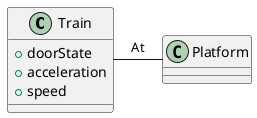 @startuml trainPlatform
class Train {
  + doorState
  + acceleration
  + speed
}

class Platform { }

Train -right- Platform: "At"
@enduml